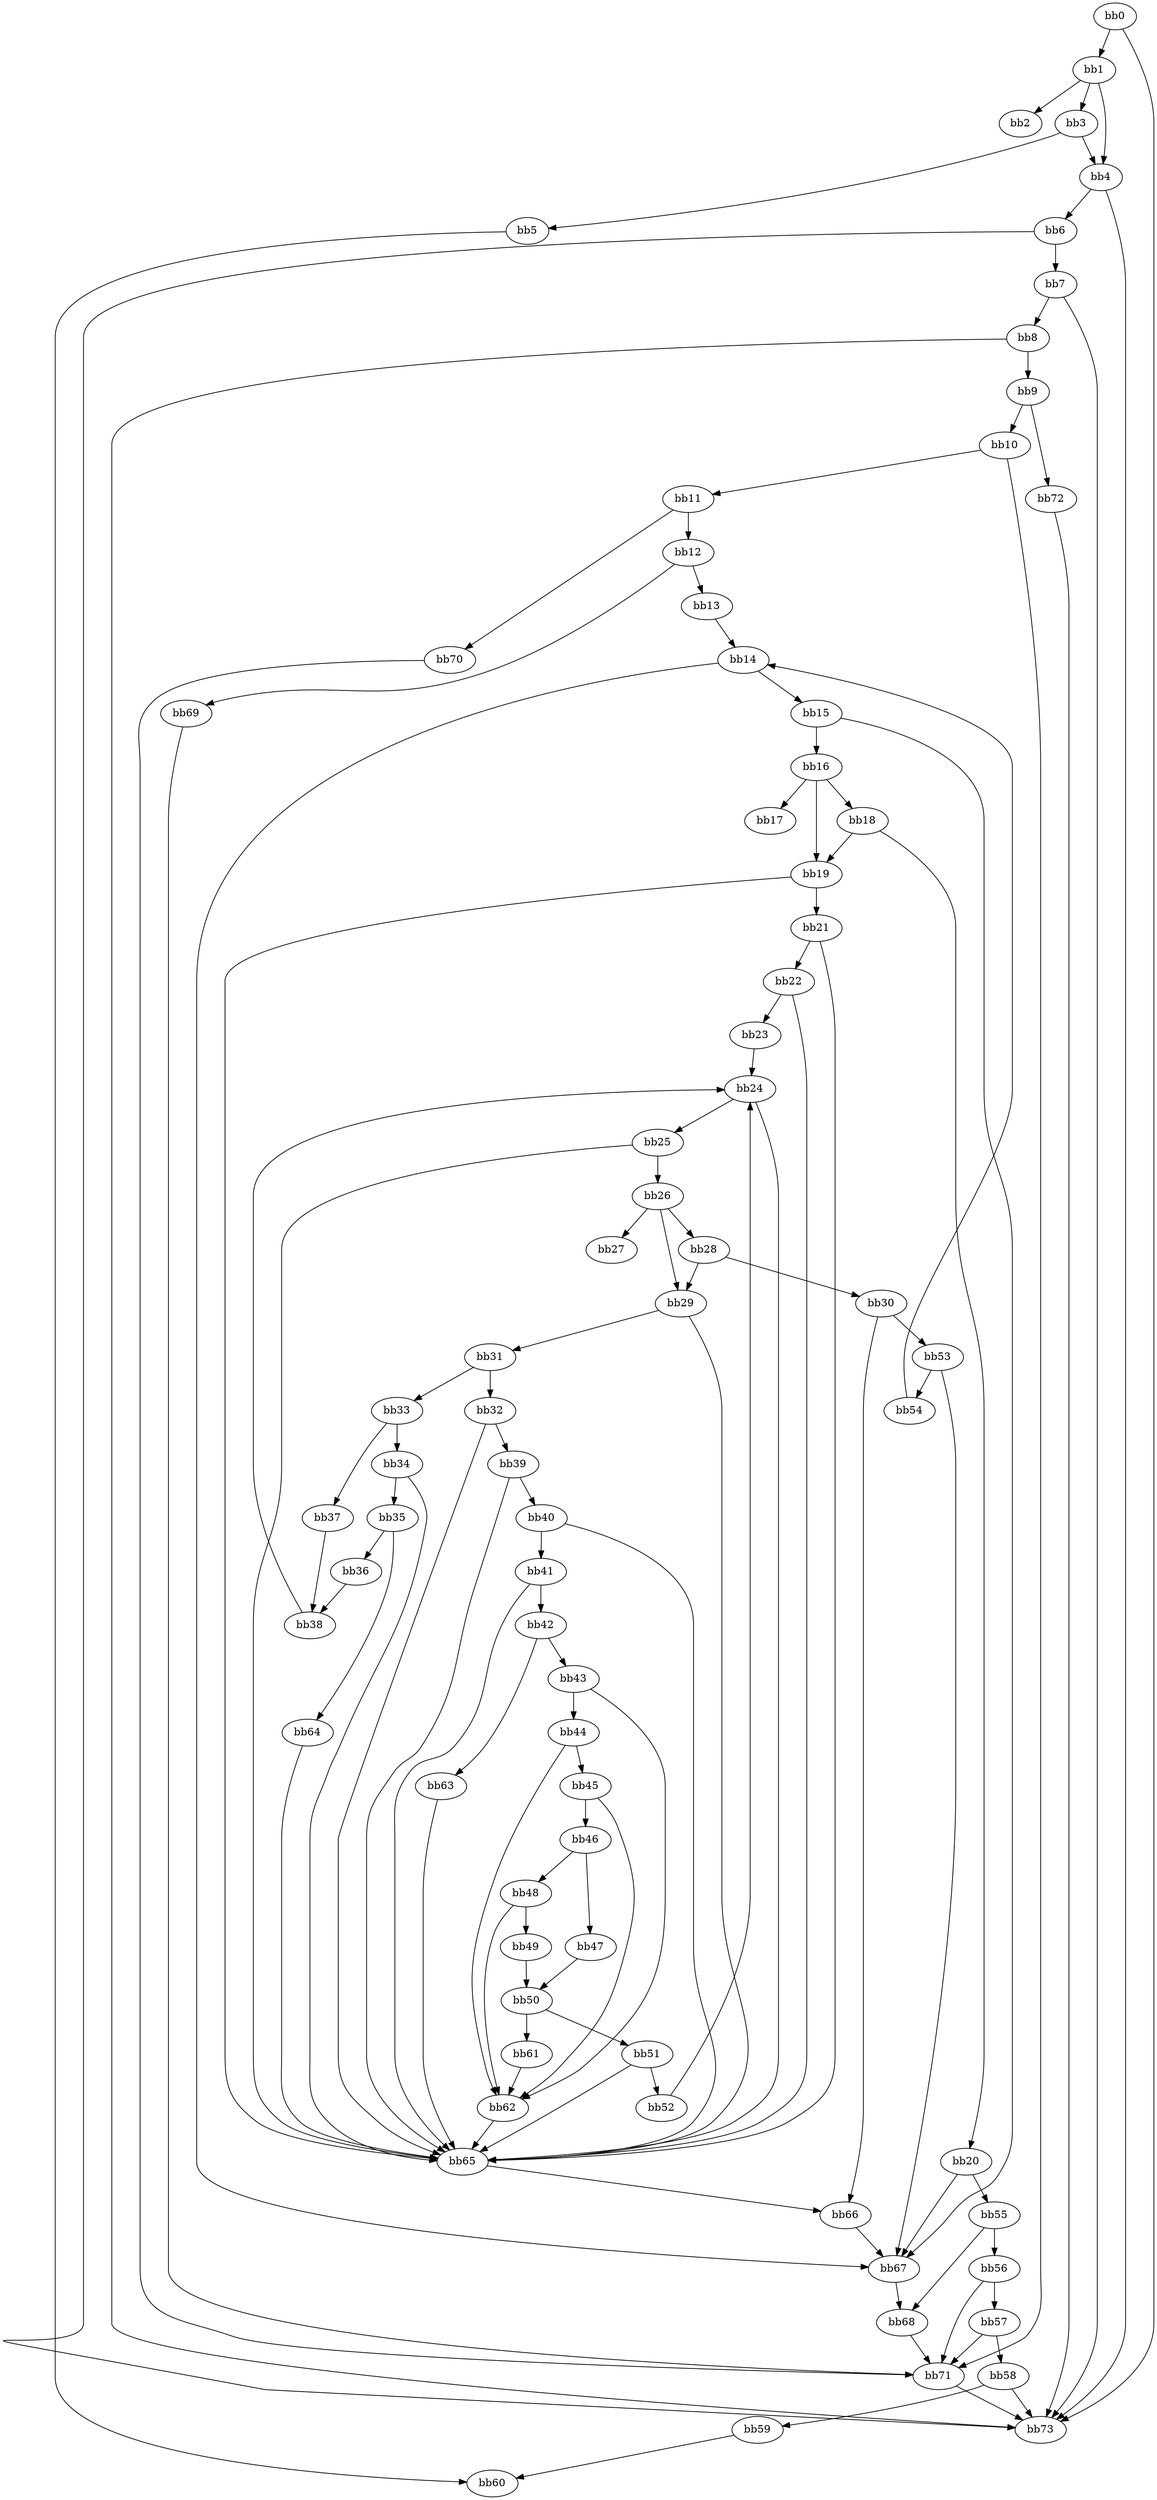 digraph {
    0 [ label = "bb0\l" ]
    1 [ label = "bb1\l" ]
    2 [ label = "bb2\l" ]
    3 [ label = "bb3\l" ]
    4 [ label = "bb4\l" ]
    5 [ label = "bb5\l" ]
    6 [ label = "bb6\l" ]
    7 [ label = "bb7\l" ]
    8 [ label = "bb8\l" ]
    9 [ label = "bb9\l" ]
    10 [ label = "bb10\l" ]
    11 [ label = "bb11\l" ]
    12 [ label = "bb12\l" ]
    13 [ label = "bb13\l" ]
    14 [ label = "bb14\l" ]
    15 [ label = "bb15\l" ]
    16 [ label = "bb16\l" ]
    17 [ label = "bb17\l" ]
    18 [ label = "bb18\l" ]
    19 [ label = "bb19\l" ]
    20 [ label = "bb20\l" ]
    21 [ label = "bb21\l" ]
    22 [ label = "bb22\l" ]
    23 [ label = "bb23\l" ]
    24 [ label = "bb24\l" ]
    25 [ label = "bb25\l" ]
    26 [ label = "bb26\l" ]
    27 [ label = "bb27\l" ]
    28 [ label = "bb28\l" ]
    29 [ label = "bb29\l" ]
    30 [ label = "bb30\l" ]
    31 [ label = "bb31\l" ]
    32 [ label = "bb32\l" ]
    33 [ label = "bb33\l" ]
    34 [ label = "bb34\l" ]
    35 [ label = "bb35\l" ]
    36 [ label = "bb36\l" ]
    37 [ label = "bb37\l" ]
    38 [ label = "bb38\l" ]
    39 [ label = "bb39\l" ]
    40 [ label = "bb40\l" ]
    41 [ label = "bb41\l" ]
    42 [ label = "bb42\l" ]
    43 [ label = "bb43\l" ]
    44 [ label = "bb44\l" ]
    45 [ label = "bb45\l" ]
    46 [ label = "bb46\l" ]
    47 [ label = "bb47\l" ]
    48 [ label = "bb48\l" ]
    49 [ label = "bb49\l" ]
    50 [ label = "bb50\l" ]
    51 [ label = "bb51\l" ]
    52 [ label = "bb52\l" ]
    53 [ label = "bb53\l" ]
    54 [ label = "bb54\l" ]
    55 [ label = "bb55\l" ]
    56 [ label = "bb56\l" ]
    57 [ label = "bb57\l" ]
    58 [ label = "bb58\l" ]
    59 [ label = "bb59\l" ]
    60 [ label = "bb60\l" ]
    61 [ label = "bb61\l" ]
    62 [ label = "bb62\l" ]
    63 [ label = "bb63\l" ]
    64 [ label = "bb64\l" ]
    65 [ label = "bb65\l" ]
    66 [ label = "bb66\l" ]
    67 [ label = "bb67\l" ]
    68 [ label = "bb68\l" ]
    69 [ label = "bb69\l" ]
    70 [ label = "bb70\l" ]
    71 [ label = "bb71\l" ]
    72 [ label = "bb72\l" ]
    73 [ label = "bb73\l" ]
    0 -> 1 [ ]
    0 -> 73 [ ]
    1 -> 2 [ ]
    1 -> 3 [ ]
    1 -> 4 [ ]
    3 -> 4 [ ]
    3 -> 5 [ ]
    4 -> 6 [ ]
    4 -> 73 [ ]
    5 -> 60 [ ]
    6 -> 7 [ ]
    6 -> 73 [ ]
    7 -> 8 [ ]
    7 -> 73 [ ]
    8 -> 9 [ ]
    8 -> 73 [ ]
    9 -> 10 [ ]
    9 -> 72 [ ]
    10 -> 11 [ ]
    10 -> 71 [ ]
    11 -> 12 [ ]
    11 -> 70 [ ]
    12 -> 13 [ ]
    12 -> 69 [ ]
    13 -> 14 [ ]
    14 -> 15 [ ]
    14 -> 67 [ ]
    15 -> 16 [ ]
    15 -> 67 [ ]
    16 -> 17 [ ]
    16 -> 18 [ ]
    16 -> 19 [ ]
    18 -> 19 [ ]
    18 -> 20 [ ]
    19 -> 21 [ ]
    19 -> 65 [ ]
    20 -> 55 [ ]
    20 -> 67 [ ]
    21 -> 22 [ ]
    21 -> 65 [ ]
    22 -> 23 [ ]
    22 -> 65 [ ]
    23 -> 24 [ ]
    24 -> 25 [ ]
    24 -> 65 [ ]
    25 -> 26 [ ]
    25 -> 65 [ ]
    26 -> 27 [ ]
    26 -> 28 [ ]
    26 -> 29 [ ]
    28 -> 29 [ ]
    28 -> 30 [ ]
    29 -> 31 [ ]
    29 -> 65 [ ]
    30 -> 53 [ ]
    30 -> 66 [ ]
    31 -> 32 [ ]
    31 -> 33 [ ]
    32 -> 39 [ ]
    32 -> 65 [ ]
    33 -> 34 [ ]
    33 -> 37 [ ]
    34 -> 35 [ ]
    34 -> 65 [ ]
    35 -> 36 [ ]
    35 -> 64 [ ]
    36 -> 38 [ ]
    37 -> 38 [ ]
    38 -> 24 [ ]
    39 -> 40 [ ]
    39 -> 65 [ ]
    40 -> 41 [ ]
    40 -> 65 [ ]
    41 -> 42 [ ]
    41 -> 65 [ ]
    42 -> 43 [ ]
    42 -> 63 [ ]
    43 -> 44 [ ]
    43 -> 62 [ ]
    44 -> 45 [ ]
    44 -> 62 [ ]
    45 -> 46 [ ]
    45 -> 62 [ ]
    46 -> 47 [ ]
    46 -> 48 [ ]
    47 -> 50 [ ]
    48 -> 49 [ ]
    48 -> 62 [ ]
    49 -> 50 [ ]
    50 -> 51 [ ]
    50 -> 61 [ ]
    51 -> 52 [ ]
    51 -> 65 [ ]
    52 -> 24 [ ]
    53 -> 54 [ ]
    53 -> 67 [ ]
    54 -> 14 [ ]
    55 -> 56 [ ]
    55 -> 68 [ ]
    56 -> 57 [ ]
    56 -> 71 [ ]
    57 -> 58 [ ]
    57 -> 71 [ ]
    58 -> 59 [ ]
    58 -> 73 [ ]
    59 -> 60 [ ]
    61 -> 62 [ ]
    62 -> 65 [ ]
    63 -> 65 [ ]
    64 -> 65 [ ]
    65 -> 66 [ ]
    66 -> 67 [ ]
    67 -> 68 [ ]
    68 -> 71 [ ]
    69 -> 71 [ ]
    70 -> 71 [ ]
    71 -> 73 [ ]
    72 -> 73 [ ]
}

